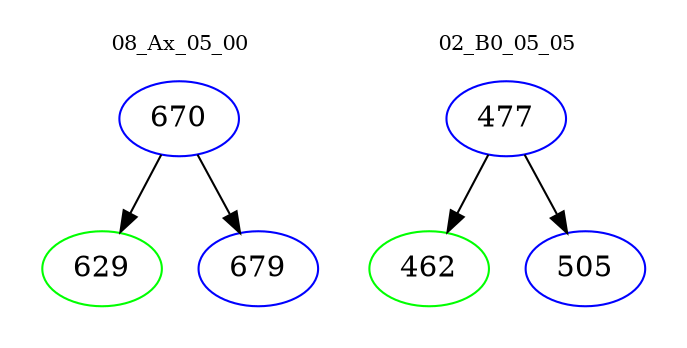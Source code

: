 digraph{
subgraph cluster_0 {
color = white
label = "08_Ax_05_00";
fontsize=10;
T0_670 [label="670", color="blue"]
T0_670 -> T0_629 [color="black"]
T0_629 [label="629", color="green"]
T0_670 -> T0_679 [color="black"]
T0_679 [label="679", color="blue"]
}
subgraph cluster_1 {
color = white
label = "02_B0_05_05";
fontsize=10;
T1_477 [label="477", color="blue"]
T1_477 -> T1_462 [color="black"]
T1_462 [label="462", color="green"]
T1_477 -> T1_505 [color="black"]
T1_505 [label="505", color="blue"]
}
}
